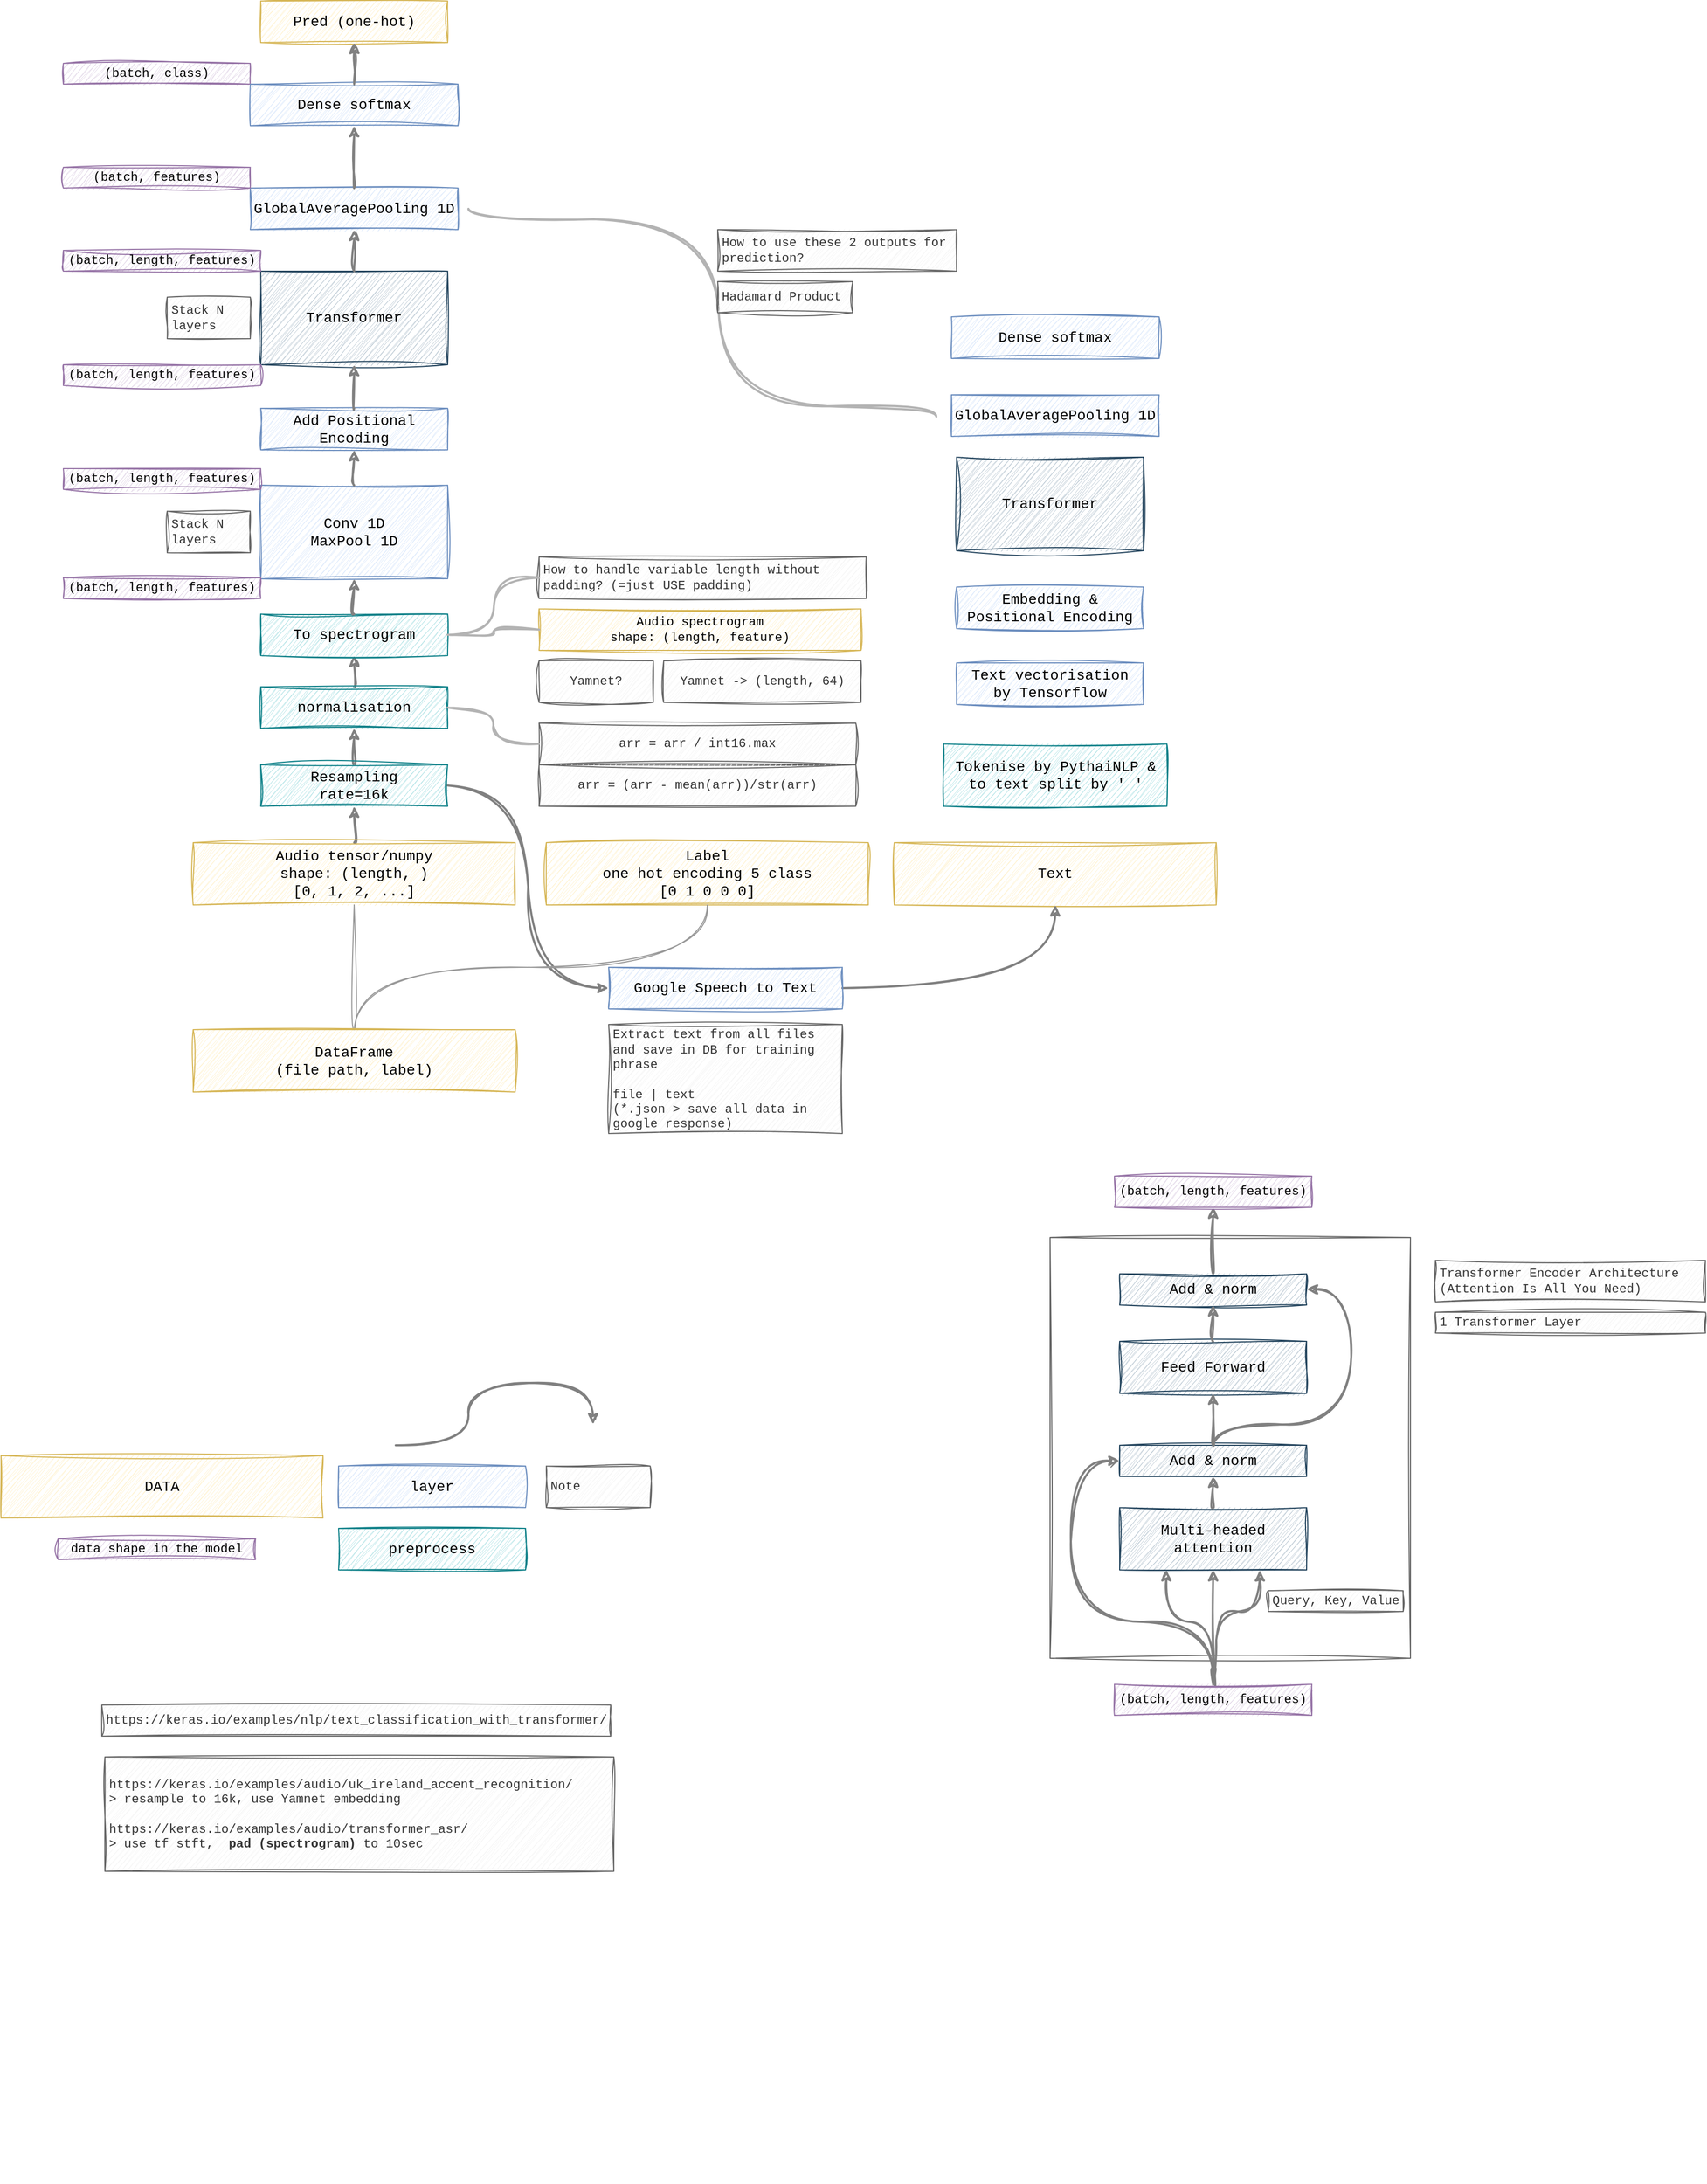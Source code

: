 <mxfile version="20.7.4" type="google"><diagram id="OLvLmC4nyfncpefe8z8T" name="Page-1"><mxGraphModel grid="1" page="1" gridSize="10" guides="1" tooltips="1" connect="1" arrows="1" fold="1" pageScale="1" pageWidth="827" pageHeight="1169" math="0" shadow="0"><root><mxCell id="0"/><mxCell id="1" parent="0"/><mxCell id="KEYLkIXYrVk_b8MNNlsH-28" value="" style="rounded=0;fontFamily=Courier New;fontSize=12;fillColor=none;strokeColor=#666666;fontColor=#333333;align=left;labelBackgroundColor=none;whiteSpace=wrap;html=1;spacingLeft=2;spacingRight=2;spacingBottom=2;spacingTop=2;sketch=1;curveFitting=1;jiggle=2;" vertex="1" parent="1"><mxGeometry x="870" y="1000" width="347" height="405" as="geometry"/></mxCell><mxCell id="zOVyWK_cf4S_LzMSivJ1-13" style="edgeStyle=orthogonalEdgeStyle;rounded=0;hachureGap=4;orthogonalLoop=1;jettySize=auto;html=1;exitX=0.5;exitY=0;exitDx=0;exitDy=0;fontFamily=Architects Daughter;fontSource=https%3A%2F%2Ffonts.googleapis.com%2Fcss%3Ffamily%3DArchitects%2BDaughter;fontSize=16;strokeWidth=2;strokeColor=#808080;spacingTop=2;spacingLeft=2;spacingBottom=2;spacingRight=2;sketch=1;curveFitting=1;jiggle=2;curved=1;entryX=0.5;entryY=1;entryDx=0;entryDy=0;" edge="1" parent="1" source="zOVyWK_cf4S_LzMSivJ1-1" target="zOVyWK_cf4S_LzMSivJ1-2"><mxGeometry relative="1" as="geometry"><mxPoint x="-30" y="600" as="targetPoint"/></mxGeometry></mxCell><mxCell id="zOVyWK_cf4S_LzMSivJ1-1" value="Audio tensor/numpy&lt;br&gt;shape: (length, )&lt;br&gt;[0, 1, 2, ...]" style="rounded=0;whiteSpace=wrap;html=1;fontFamily=Courier New;fontSize=14;fillColor=#fff2cc;strokeColor=#d6b656;spacingTop=2;spacingLeft=2;spacingBottom=2;spacingRight=2;sketch=1;curveFitting=1;jiggle=2;" vertex="1" parent="1"><mxGeometry x="45" y="620" width="310" height="60" as="geometry"/></mxCell><mxCell id="zOVyWK_cf4S_LzMSivJ1-15" style="edgeStyle=orthogonalEdgeStyle;rounded=0;hachureGap=4;orthogonalLoop=1;jettySize=auto;html=1;exitX=1;exitY=0.5;exitDx=0;exitDy=0;entryX=0;entryY=0.5;entryDx=0;entryDy=0;strokeColor=#808080;strokeWidth=2;fontFamily=Architects Daughter;fontSource=https%3A%2F%2Ffonts.googleapis.com%2Fcss%3Ffamily%3DArchitects%2BDaughter;fontSize=16;curved=1;spacingTop=2;spacingLeft=2;spacingBottom=2;spacingRight=2;sketch=1;curveFitting=1;jiggle=2;" edge="1" parent="1" source="zOVyWK_cf4S_LzMSivJ1-2" target="zOVyWK_cf4S_LzMSivJ1-12"><mxGeometry relative="1" as="geometry"/></mxCell><mxCell id="zOVyWK_cf4S_LzMSivJ1-19" style="edgeStyle=orthogonalEdgeStyle;rounded=0;hachureGap=4;orthogonalLoop=1;jettySize=auto;html=1;exitX=0.5;exitY=0;exitDx=0;exitDy=0;entryX=0.5;entryY=1;entryDx=0;entryDy=0;strokeColor=#808080;strokeWidth=2;fontFamily=Architects Daughter;fontSource=https%3A%2F%2Ffonts.googleapis.com%2Fcss%3Ffamily%3DArchitects%2BDaughter;fontSize=16;spacingTop=2;spacingLeft=2;spacingBottom=2;spacingRight=2;sketch=1;curveFitting=1;jiggle=2;curved=1;" edge="1" parent="1" source="zOVyWK_cf4S_LzMSivJ1-2" target="zOVyWK_cf4S_LzMSivJ1-3"><mxGeometry relative="1" as="geometry"/></mxCell><mxCell id="zOVyWK_cf4S_LzMSivJ1-2" value="Resampling&lt;br&gt;rate=16k" style="rounded=0;whiteSpace=wrap;html=1;fontFamily=Courier New;fontSize=14;fillColor=#b0e3e6;strokeColor=#0e8088;spacingTop=2;spacingLeft=2;spacingBottom=2;spacingRight=2;sketch=1;curveFitting=1;jiggle=2;" vertex="1" parent="1"><mxGeometry x="110" y="545" width="180" height="40" as="geometry"/></mxCell><mxCell id="zOVyWK_cf4S_LzMSivJ1-20" style="edgeStyle=orthogonalEdgeStyle;rounded=0;hachureGap=4;orthogonalLoop=1;jettySize=auto;html=1;exitX=0.5;exitY=0;exitDx=0;exitDy=0;entryX=0.5;entryY=1;entryDx=0;entryDy=0;strokeColor=#808080;strokeWidth=2;fontFamily=Architects Daughter;fontSource=https%3A%2F%2Ffonts.googleapis.com%2Fcss%3Ffamily%3DArchitects%2BDaughter;fontSize=16;spacingTop=2;spacingLeft=2;spacingBottom=2;spacingRight=2;sketch=1;curveFitting=1;jiggle=2;curved=1;" edge="1" parent="1" source="zOVyWK_cf4S_LzMSivJ1-3" target="zOVyWK_cf4S_LzMSivJ1-6"><mxGeometry relative="1" as="geometry"/></mxCell><mxCell id="zOVyWK_cf4S_LzMSivJ1-3" value="normalisation" style="rounded=0;whiteSpace=wrap;html=1;fontFamily=Courier New;fontSize=14;fillColor=#b0e3e6;strokeColor=#0e8088;spacingTop=2;spacingLeft=2;spacingBottom=2;spacingRight=2;sketch=1;curveFitting=1;jiggle=2;" vertex="1" parent="1"><mxGeometry x="110" y="470" width="180" height="40" as="geometry"/></mxCell><mxCell id="zOVyWK_cf4S_LzMSivJ1-4" value="Label&lt;br&gt;one hot encoding 5 class&lt;br&gt;[0 1 0 0 0]" style="rounded=0;whiteSpace=wrap;html=1;fontFamily=Courier New;fontSize=14;fillColor=#fff2cc;strokeColor=#d6b656;spacingTop=2;spacingLeft=2;spacingBottom=2;spacingRight=2;sketch=1;curveFitting=1;jiggle=2;" vertex="1" parent="1"><mxGeometry x="385" y="620" width="310" height="60" as="geometry"/></mxCell><mxCell id="zOVyWK_cf4S_LzMSivJ1-5" value="arr = arr / int16.max" style="rounded=0;fontFamily=Courier New;fontSize=12;fillColor=#f5f5f5;strokeColor=#666666;fontColor=#333333;align=center;labelBackgroundColor=none;whiteSpace=wrap;html=1;spacingTop=2;spacingLeft=2;spacingBottom=2;spacingRight=2;sketch=1;curveFitting=1;jiggle=2;" vertex="1" parent="1"><mxGeometry x="378" y="505" width="305" height="40" as="geometry"/></mxCell><mxCell id="zOVyWK_cf4S_LzMSivJ1-6" value="To spectrogram" style="rounded=0;whiteSpace=wrap;html=1;fontFamily=Courier New;fontSize=14;fillColor=#b0e3e6;strokeColor=#0e8088;spacingTop=2;spacingLeft=2;spacingBottom=2;spacingRight=2;sketch=1;curveFitting=1;jiggle=2;" vertex="1" parent="1"><mxGeometry x="110" y="400" width="180" height="40" as="geometry"/></mxCell><mxCell id="zOVyWK_cf4S_LzMSivJ1-7" value="Yamnet -&amp;gt; (length, 64)" style="rounded=0;fontFamily=Courier New;fontSize=12;fillColor=#f5f5f5;strokeColor=#666666;fontColor=#333333;align=center;labelBackgroundColor=none;whiteSpace=wrap;html=1;spacingTop=2;spacingLeft=2;spacingBottom=2;spacingRight=2;sketch=1;curveFitting=1;jiggle=2;" vertex="1" parent="1"><mxGeometry x="498" y="445" width="190" height="40" as="geometry"/></mxCell><mxCell id="zOVyWK_cf4S_LzMSivJ1-8" value="Audio spectrogram&lt;br style=&quot;font-size: 12px;&quot;&gt;shape: (length, feature)" style="rounded=0;whiteSpace=wrap;html=1;fontFamily=Courier New;fontSize=12;fillColor=#fff2cc;strokeColor=#d6b656;spacingTop=2;spacingLeft=2;spacingBottom=2;spacingRight=2;sketch=1;curveFitting=1;jiggle=2;" vertex="1" parent="1"><mxGeometry x="378" y="395" width="310" height="40" as="geometry"/></mxCell><mxCell id="zOVyWK_cf4S_LzMSivJ1-9" value="Yamnet?" style="rounded=0;fontFamily=Courier New;fontSize=12;fillColor=#f5f5f5;strokeColor=#666666;fontColor=#333333;align=center;labelBackgroundColor=none;whiteSpace=wrap;html=1;spacingTop=2;spacingLeft=2;spacingBottom=2;spacingRight=2;sketch=1;curveFitting=1;jiggle=2;" vertex="1" parent="1"><mxGeometry x="378" y="445" width="110" height="40" as="geometry"/></mxCell><mxCell id="zOVyWK_cf4S_LzMSivJ1-10" value="How to handle variable length without padding? (=just USE padding)" style="rounded=0;fontFamily=Courier New;fontSize=12;fillColor=#f5f5f5;strokeColor=#666666;fontColor=#333333;align=left;labelBackgroundColor=none;whiteSpace=wrap;html=1;spacingLeft=2;spacingRight=2;spacingBottom=2;spacingTop=2;sketch=1;curveFitting=1;jiggle=2;" vertex="1" parent="1"><mxGeometry x="378" y="345" width="315" height="40" as="geometry"/></mxCell><mxCell id="zOVyWK_cf4S_LzMSivJ1-11" value="Text" style="rounded=0;whiteSpace=wrap;html=1;fontFamily=Courier New;fontSize=14;fillColor=#fff2cc;strokeColor=#d6b656;spacingTop=2;spacingLeft=2;spacingBottom=2;spacingRight=2;sketch=1;curveFitting=1;jiggle=2;" vertex="1" parent="1"><mxGeometry x="720" y="620" width="310" height="60" as="geometry"/></mxCell><mxCell id="zOVyWK_cf4S_LzMSivJ1-21" style="edgeStyle=orthogonalEdgeStyle;rounded=0;hachureGap=4;orthogonalLoop=1;jettySize=auto;html=1;exitX=1;exitY=0.5;exitDx=0;exitDy=0;entryX=0.5;entryY=1;entryDx=0;entryDy=0;strokeColor=#808080;strokeWidth=2;fontFamily=Architects Daughter;fontSource=https%3A%2F%2Ffonts.googleapis.com%2Fcss%3Ffamily%3DArchitects%2BDaughter;fontSize=16;curved=1;spacingTop=2;spacingLeft=2;spacingBottom=2;spacingRight=2;sketch=1;curveFitting=1;jiggle=2;" edge="1" parent="1" source="zOVyWK_cf4S_LzMSivJ1-12" target="zOVyWK_cf4S_LzMSivJ1-11"><mxGeometry relative="1" as="geometry"/></mxCell><mxCell id="zOVyWK_cf4S_LzMSivJ1-12" value="Google Speech to Text" style="rounded=0;whiteSpace=wrap;html=1;fontFamily=Courier New;fontSize=14;fillColor=#dae8fc;strokeColor=#6c8ebf;spacingTop=2;spacingLeft=2;spacingBottom=2;spacingRight=2;sketch=1;curveFitting=1;jiggle=2;" vertex="1" parent="1"><mxGeometry x="445" y="740" width="225" height="40" as="geometry"/></mxCell><mxCell id="zOVyWK_cf4S_LzMSivJ1-22" style="edgeStyle=orthogonalEdgeStyle;rounded=0;hachureGap=4;orthogonalLoop=1;jettySize=auto;html=1;exitX=0.5;exitY=0;exitDx=0;exitDy=0;entryX=0.5;entryY=1;entryDx=0;entryDy=0;strokeColor=#999999;strokeWidth=1;fontFamily=Architects Daughter;fontSource=https%3A%2F%2Ffonts.googleapis.com%2Fcss%3Ffamily%3DArchitects%2BDaughter;fontSize=16;endArrow=none;endFill=0;spacingTop=2;spacingLeft=2;spacingBottom=2;spacingRight=2;sketch=1;curveFitting=1;jiggle=2;curved=1;" edge="1" parent="1" source="zOVyWK_cf4S_LzMSivJ1-16" target="zOVyWK_cf4S_LzMSivJ1-1"><mxGeometry relative="1" as="geometry"/></mxCell><mxCell id="zOVyWK_cf4S_LzMSivJ1-23" style="edgeStyle=orthogonalEdgeStyle;rounded=0;hachureGap=4;orthogonalLoop=1;jettySize=auto;html=1;exitX=0.5;exitY=0;exitDx=0;exitDy=0;strokeColor=#999999;strokeWidth=1;fontFamily=Architects Daughter;fontSource=https%3A%2F%2Ffonts.googleapis.com%2Fcss%3Ffamily%3DArchitects%2BDaughter;fontSize=16;endArrow=none;endFill=0;spacingTop=2;spacingLeft=2;spacingBottom=2;spacingRight=2;sketch=1;curveFitting=1;jiggle=2;curved=1;" edge="1" parent="1" source="zOVyWK_cf4S_LzMSivJ1-16" target="zOVyWK_cf4S_LzMSivJ1-4"><mxGeometry relative="1" as="geometry"/></mxCell><mxCell id="zOVyWK_cf4S_LzMSivJ1-16" value="DataFrame&lt;br&gt;(file path, label)" style="rounded=0;whiteSpace=wrap;html=1;fontFamily=Courier New;fontSize=14;fillColor=#fff2cc;strokeColor=#d6b656;spacingTop=2;spacingLeft=2;spacingBottom=2;spacingRight=2;sketch=1;curveFitting=1;jiggle=2;" vertex="1" parent="1"><mxGeometry x="45" y="800" width="310" height="60" as="geometry"/></mxCell><mxCell id="zOVyWK_cf4S_LzMSivJ1-17" value="DATA" style="rounded=0;whiteSpace=wrap;html=1;fontFamily=Courier New;fontSize=14;fillColor=#fff2cc;strokeColor=#d6b656;spacingTop=2;spacingLeft=2;spacingBottom=2;spacingRight=2;sketch=1;curveFitting=1;jiggle=2;" vertex="1" parent="1"><mxGeometry x="-140" y="1210" width="310" height="60" as="geometry"/></mxCell><mxCell id="zOVyWK_cf4S_LzMSivJ1-24" style="edgeStyle=orthogonalEdgeStyle;rounded=0;hachureGap=4;orthogonalLoop=1;jettySize=auto;html=1;entryX=0;entryY=0.5;entryDx=0;entryDy=0;strokeColor=#B3B3B3;strokeWidth=2;fontFamily=Architects Daughter;fontSource=https%3A%2F%2Ffonts.googleapis.com%2Fcss%3Ffamily%3DArchitects%2BDaughter;fontSize=16;endArrow=none;endFill=0;curved=1;spacingTop=2;spacingLeft=2;spacingBottom=2;spacingRight=2;sketch=1;curveFitting=1;jiggle=2;" edge="1" parent="1" target="zOVyWK_cf4S_LzMSivJ1-8"><mxGeometry relative="1" as="geometry"><mxPoint x="290" y="420" as="sourcePoint"/><mxPoint x="210" y="690" as="targetPoint"/></mxGeometry></mxCell><mxCell id="zOVyWK_cf4S_LzMSivJ1-25" style="edgeStyle=orthogonalEdgeStyle;rounded=0;hachureGap=4;orthogonalLoop=1;jettySize=auto;html=1;exitX=1;exitY=0.5;exitDx=0;exitDy=0;entryX=0;entryY=0.5;entryDx=0;entryDy=0;strokeColor=#B3B3B3;strokeWidth=2;fontFamily=Architects Daughter;fontSource=https%3A%2F%2Ffonts.googleapis.com%2Fcss%3Ffamily%3DArchitects%2BDaughter;fontSize=16;endArrow=none;endFill=0;curved=1;spacingTop=2;spacingLeft=2;spacingBottom=2;spacingRight=2;sketch=1;curveFitting=1;jiggle=2;" edge="1" parent="1" source="zOVyWK_cf4S_LzMSivJ1-3" target="zOVyWK_cf4S_LzMSivJ1-5"><mxGeometry relative="1" as="geometry"><mxPoint x="300" y="430" as="sourcePoint"/><mxPoint x="365" y="425" as="targetPoint"/></mxGeometry></mxCell><mxCell id="zOVyWK_cf4S_LzMSivJ1-26" value="layer" style="rounded=0;whiteSpace=wrap;html=1;fontFamily=Courier New;fontSize=14;fillColor=#dae8fc;strokeColor=#6c8ebf;spacingTop=2;spacingLeft=2;spacingBottom=2;spacingRight=2;sketch=1;curveFitting=1;jiggle=2;" vertex="1" parent="1"><mxGeometry x="185" y="1220" width="180" height="40" as="geometry"/></mxCell><mxCell id="zOVyWK_cf4S_LzMSivJ1-27" value="Note" style="rounded=0;fontFamily=Courier New;fontSize=12;fillColor=#f5f5f5;strokeColor=#666666;fontColor=#333333;align=left;labelBackgroundColor=none;whiteSpace=wrap;html=1;spacingLeft=2;spacingRight=2;spacingBottom=2;spacingTop=2;sketch=1;curveFitting=1;jiggle=2;" vertex="1" parent="1"><mxGeometry x="385" y="1220" width="100" height="40" as="geometry"/></mxCell><mxCell id="zOVyWK_cf4S_LzMSivJ1-28" value="Conv 1D&lt;br&gt;MaxPool 1D" style="rounded=0;whiteSpace=wrap;html=1;fontFamily=Courier New;fontSize=14;fillColor=#dae8fc;strokeColor=#6c8ebf;spacingTop=2;spacingLeft=2;spacingBottom=2;spacingRight=2;sketch=1;curveFitting=1;jiggle=2;" vertex="1" parent="1"><mxGeometry x="110" y="276" width="180" height="90" as="geometry"/></mxCell><mxCell id="zOVyWK_cf4S_LzMSivJ1-29" value="Add Positional Encoding" style="rounded=0;whiteSpace=wrap;html=1;fontFamily=Courier New;fontSize=14;fillColor=#dae8fc;strokeColor=#6c8ebf;spacingTop=2;spacingLeft=2;spacingBottom=2;spacingRight=2;sketch=1;curveFitting=1;jiggle=2;" vertex="1" parent="1"><mxGeometry x="110" y="202" width="180" height="40" as="geometry"/></mxCell><mxCell id="zOVyWK_cf4S_LzMSivJ1-30" value="Transformer" style="rounded=0;whiteSpace=wrap;html=1;fontFamily=Courier New;fontSize=14;fillColor=#bac8d3;strokeColor=#23445d;spacingTop=2;spacingLeft=2;spacingBottom=2;spacingRight=2;sketch=1;curveFitting=1;jiggle=2;" vertex="1" parent="1"><mxGeometry x="110" y="70" width="180" height="90" as="geometry"/></mxCell><mxCell id="zOVyWK_cf4S_LzMSivJ1-34" value="GlobalAveragePooling 1D" style="rounded=0;whiteSpace=wrap;html=1;fontFamily=Courier New;fontSize=14;fillColor=#dae8fc;strokeColor=#6c8ebf;spacingTop=2;spacingLeft=2;spacingBottom=2;spacingRight=2;sketch=1;curveFitting=1;jiggle=2;" vertex="1" parent="1"><mxGeometry x="100" y="-10" width="200" height="40" as="geometry"/></mxCell><mxCell id="zOVyWK_cf4S_LzMSivJ1-35" value="Pred (one-hot)" style="rounded=0;whiteSpace=wrap;html=1;fontFamily=Courier New;fontSize=14;fillColor=#fff2cc;strokeColor=#d6b656;spacingTop=2;spacingLeft=2;spacingBottom=2;spacingRight=2;sketch=1;curveFitting=1;jiggle=2;" vertex="1" parent="1"><mxGeometry x="110" y="-190" width="180" height="40" as="geometry"/></mxCell><mxCell id="hX23XPtP8JoHgw5FzPgW-8" style="edgeStyle=orthogonalEdgeStyle;rounded=0;hachureGap=4;orthogonalLoop=1;jettySize=auto;html=1;strokeColor=#808080;strokeWidth=2;fontFamily=Architects Daughter;fontSource=https%3A%2F%2Ffonts.googleapis.com%2Fcss%3Ffamily%3DArchitects%2BDaughter;fontSize=16;curved=1;spacingTop=2;spacingLeft=2;spacingBottom=2;spacingRight=2;sketch=1;curveFitting=1;jiggle=2;" edge="1" parent="1"><mxGeometry relative="1" as="geometry"><mxPoint x="240" y="1200" as="sourcePoint"/><mxPoint x="430" y="1180" as="targetPoint"/><Array as="points"><mxPoint x="310" y="1200"/><mxPoint x="310" y="1140"/><mxPoint x="430" y="1140"/></Array></mxGeometry></mxCell><mxCell id="hX23XPtP8JoHgw5FzPgW-9" style="edgeStyle=orthogonalEdgeStyle;rounded=0;hachureGap=4;orthogonalLoop=1;jettySize=auto;html=1;strokeColor=#808080;strokeWidth=2;fontFamily=Architects Daughter;fontSource=https%3A%2F%2Ffonts.googleapis.com%2Fcss%3Ffamily%3DArchitects%2BDaughter;fontSize=16;curved=1;spacingTop=2;spacingLeft=2;spacingBottom=2;spacingRight=2;sketch=1;curveFitting=1;jiggle=2;exitX=0.5;exitY=0;exitDx=0;exitDy=0;entryX=0.5;entryY=1;entryDx=0;entryDy=0;" edge="1" parent="1" source="zOVyWK_cf4S_LzMSivJ1-28" target="zOVyWK_cf4S_LzMSivJ1-29"><mxGeometry relative="1" as="geometry"><mxPoint x="334" y="280" as="sourcePoint"/><mxPoint x="494" y="290" as="targetPoint"/></mxGeometry></mxCell><mxCell id="hX23XPtP8JoHgw5FzPgW-10" style="edgeStyle=orthogonalEdgeStyle;rounded=0;hachureGap=4;orthogonalLoop=1;jettySize=auto;html=1;strokeColor=#808080;strokeWidth=2;fontFamily=Architects Daughter;fontSource=https%3A%2F%2Ffonts.googleapis.com%2Fcss%3Ffamily%3DArchitects%2BDaughter;fontSize=16;curved=1;spacingTop=2;spacingLeft=2;spacingBottom=2;spacingRight=2;sketch=1;curveFitting=1;jiggle=2;exitX=0.5;exitY=0;exitDx=0;exitDy=0;entryX=0.5;entryY=1;entryDx=0;entryDy=0;" edge="1" parent="1" source="zOVyWK_cf4S_LzMSivJ1-29" target="zOVyWK_cf4S_LzMSivJ1-30"><mxGeometry x="-0.429" y="-210" relative="1" as="geometry"><mxPoint x="210" y="290" as="sourcePoint"/><mxPoint x="210" y="260" as="targetPoint"/><Array as="points"><mxPoint x="200" y="210"/><mxPoint x="200" y="210"/></Array><mxPoint as="offset"/></mxGeometry></mxCell><mxCell id="hX23XPtP8JoHgw5FzPgW-11" style="edgeStyle=orthogonalEdgeStyle;rounded=0;hachureGap=4;orthogonalLoop=1;jettySize=auto;html=1;strokeColor=#808080;strokeWidth=2;fontFamily=Architects Daughter;fontSource=https%3A%2F%2Ffonts.googleapis.com%2Fcss%3Ffamily%3DArchitects%2BDaughter;fontSize=16;curved=1;spacingTop=2;spacingLeft=2;spacingBottom=2;spacingRight=2;sketch=1;curveFitting=1;jiggle=2;exitX=0.5;exitY=0;exitDx=0;exitDy=0;entryX=0.5;entryY=1;entryDx=0;entryDy=0;" edge="1" parent="1" source="zOVyWK_cf4S_LzMSivJ1-30" target="zOVyWK_cf4S_LzMSivJ1-34"><mxGeometry x="-0.429" y="-210" relative="1" as="geometry"><mxPoint x="210" y="220" as="sourcePoint"/><mxPoint x="210" y="170" as="targetPoint"/><Array as="points"><mxPoint x="200" y="60"/><mxPoint x="200" y="60"/></Array><mxPoint as="offset"/></mxGeometry></mxCell><mxCell id="hX23XPtP8JoHgw5FzPgW-12" style="edgeStyle=orthogonalEdgeStyle;rounded=0;hachureGap=4;orthogonalLoop=1;jettySize=auto;html=1;strokeColor=#808080;strokeWidth=2;fontFamily=Architects Daughter;fontSource=https%3A%2F%2Ffonts.googleapis.com%2Fcss%3Ffamily%3DArchitects%2BDaughter;fontSize=16;curved=1;spacingTop=2;spacingLeft=2;spacingBottom=2;spacingRight=2;sketch=1;curveFitting=1;jiggle=2;exitX=0.5;exitY=0;exitDx=0;exitDy=0;entryX=0.5;entryY=1;entryDx=0;entryDy=0;" edge="1" parent="1" source="zOVyWK_cf4S_LzMSivJ1-34" target="KEYLkIXYrVk_b8MNNlsH-40"><mxGeometry x="-0.429" y="-210" relative="1" as="geometry"><mxPoint x="210" y="220" as="sourcePoint"/><mxPoint x="200" y="-70" as="targetPoint"/><Array as="points"/><mxPoint as="offset"/></mxGeometry></mxCell><mxCell id="KEYLkIXYrVk_b8MNNlsH-1" value="(batch, length, features)" style="rounded=0;whiteSpace=wrap;html=1;fontFamily=Courier New;fontSize=12;fillColor=#e1d5e7;strokeColor=#9673a6;spacingTop=2;spacingLeft=2;spacingBottom=2;spacingRight=2;sketch=1;curveFitting=1;jiggle=2;" vertex="1" parent="1"><mxGeometry x="-80" y="160" width="190" height="20" as="geometry"/></mxCell><mxCell id="KEYLkIXYrVk_b8MNNlsH-3" value="(batch, length, features)" style="rounded=0;whiteSpace=wrap;html=1;fontFamily=Courier New;fontSize=12;fillColor=#e1d5e7;strokeColor=#9673a6;spacingTop=2;spacingLeft=2;spacingBottom=2;spacingRight=2;sketch=1;curveFitting=1;jiggle=2;" vertex="1" parent="1"><mxGeometry x="-80" y="50" width="190" height="20" as="geometry"/></mxCell><mxCell id="KEYLkIXYrVk_b8MNNlsH-4" value="(batch, length, features)" style="rounded=0;whiteSpace=wrap;html=1;fontFamily=Courier New;fontSize=12;fillColor=#e1d5e7;strokeColor=#9673a6;spacingTop=2;spacingLeft=2;spacingBottom=2;spacingRight=2;sketch=1;curveFitting=1;jiggle=2;" vertex="1" parent="1"><mxGeometry x="-80" y="260" width="190" height="20" as="geometry"/></mxCell><mxCell id="KEYLkIXYrVk_b8MNNlsH-5" value="(batch, class)" style="rounded=0;whiteSpace=wrap;html=1;fontFamily=Courier New;fontSize=12;fillColor=#e1d5e7;strokeColor=#9673a6;spacingTop=2;spacingLeft=2;spacingBottom=2;spacingRight=2;sketch=1;curveFitting=1;jiggle=2;" vertex="1" parent="1"><mxGeometry x="-80" y="-130" width="180" height="20" as="geometry"/></mxCell><mxCell id="KEYLkIXYrVk_b8MNNlsH-6" value="data shape in the model" style="rounded=0;whiteSpace=wrap;html=1;fontFamily=Courier New;fontSize=12;fillColor=#e1d5e7;strokeColor=#9673a6;spacingTop=2;spacingLeft=2;spacingBottom=2;spacingRight=2;sketch=1;curveFitting=1;jiggle=2;" vertex="1" parent="1"><mxGeometry x="-85" y="1290" width="190" height="20" as="geometry"/></mxCell><mxCell id="KEYLkIXYrVk_b8MNNlsH-7" value="Multi-headed attention" style="rounded=0;whiteSpace=wrap;html=1;fontFamily=Courier New;fontSize=14;fillColor=#bac8d3;strokeColor=#23445d;spacingTop=2;spacingLeft=2;spacingBottom=2;spacingRight=2;sketch=1;curveFitting=1;jiggle=2;" vertex="1" parent="1"><mxGeometry x="937" y="1260" width="180" height="60" as="geometry"/></mxCell><mxCell id="KEYLkIXYrVk_b8MNNlsH-8" value="Add &amp;amp; norm" style="rounded=0;whiteSpace=wrap;html=1;fontFamily=Courier New;fontSize=14;fillColor=#bac8d3;strokeColor=#23445d;spacingTop=2;spacingLeft=2;spacingBottom=2;spacingRight=2;sketch=1;curveFitting=1;jiggle=2;" vertex="1" parent="1"><mxGeometry x="937" y="1200" width="180" height="30" as="geometry"/></mxCell><mxCell id="KEYLkIXYrVk_b8MNNlsH-9" value="Feed Forward" style="rounded=0;whiteSpace=wrap;html=1;fontFamily=Courier New;fontSize=14;fillColor=#bac8d3;strokeColor=#23445d;spacingTop=2;spacingLeft=2;spacingBottom=2;spacingRight=2;sketch=1;curveFitting=1;jiggle=2;" vertex="1" parent="1"><mxGeometry x="937" y="1100" width="180" height="50" as="geometry"/></mxCell><mxCell id="KEYLkIXYrVk_b8MNNlsH-10" value="Add &amp;amp; norm" style="rounded=0;whiteSpace=wrap;html=1;fontFamily=Courier New;fontSize=14;fillColor=#bac8d3;strokeColor=#23445d;spacingTop=2;spacingLeft=2;spacingBottom=2;spacingRight=2;sketch=1;curveFitting=1;jiggle=2;" vertex="1" parent="1"><mxGeometry x="937" y="1035" width="180" height="30" as="geometry"/></mxCell><mxCell id="KEYLkIXYrVk_b8MNNlsH-11" style="edgeStyle=orthogonalEdgeStyle;rounded=0;hachureGap=4;orthogonalLoop=1;jettySize=auto;html=1;strokeColor=#808080;strokeWidth=2;fontFamily=Architects Daughter;fontSource=https%3A%2F%2Ffonts.googleapis.com%2Fcss%3Ffamily%3DArchitects%2BDaughter;fontSize=16;curved=1;spacingTop=2;spacingLeft=2;spacingBottom=2;spacingRight=2;sketch=1;curveFitting=1;jiggle=2;entryX=0.25;entryY=1;entryDx=0;entryDy=0;exitX=0.5;exitY=0;exitDx=0;exitDy=0;" edge="1" parent="1" source="KEYLkIXYrVk_b8MNNlsH-14" target="KEYLkIXYrVk_b8MNNlsH-7"><mxGeometry relative="1" as="geometry"><mxPoint x="1027" y="1400" as="sourcePoint"/><mxPoint x="1107" y="1415" as="targetPoint"/><Array as="points"><mxPoint x="1027" y="1370"/><mxPoint x="982" y="1370"/></Array></mxGeometry></mxCell><mxCell id="KEYLkIXYrVk_b8MNNlsH-12" style="edgeStyle=orthogonalEdgeStyle;rounded=0;hachureGap=4;orthogonalLoop=1;jettySize=auto;html=1;strokeColor=#808080;strokeWidth=2;fontFamily=Architects Daughter;fontSource=https%3A%2F%2Ffonts.googleapis.com%2Fcss%3Ffamily%3DArchitects%2BDaughter;fontSize=16;curved=1;spacingTop=2;spacingLeft=2;spacingBottom=2;spacingRight=2;sketch=1;curveFitting=1;jiggle=2;entryX=0.5;entryY=1;entryDx=0;entryDy=0;exitX=0.511;exitY=0.037;exitDx=0;exitDy=0;exitPerimeter=0;" edge="1" parent="1" source="KEYLkIXYrVk_b8MNNlsH-14" target="KEYLkIXYrVk_b8MNNlsH-7"><mxGeometry relative="1" as="geometry"><mxPoint x="1030" y="1420" as="sourcePoint"/><mxPoint x="992" y="1330" as="targetPoint"/><Array as="points"><mxPoint x="1027" y="1431"/></Array></mxGeometry></mxCell><mxCell id="KEYLkIXYrVk_b8MNNlsH-13" style="edgeStyle=orthogonalEdgeStyle;rounded=0;hachureGap=4;orthogonalLoop=1;jettySize=auto;html=1;strokeColor=#808080;strokeWidth=2;fontFamily=Architects Daughter;fontSource=https%3A%2F%2Ffonts.googleapis.com%2Fcss%3Ffamily%3DArchitects%2BDaughter;fontSize=16;curved=1;spacingTop=2;spacingLeft=2;spacingBottom=2;spacingRight=2;sketch=1;curveFitting=1;jiggle=2;entryX=0.75;entryY=1;entryDx=0;entryDy=0;exitX=0.5;exitY=0;exitDx=0;exitDy=0;" edge="1" parent="1" source="KEYLkIXYrVk_b8MNNlsH-14" target="KEYLkIXYrVk_b8MNNlsH-7"><mxGeometry relative="1" as="geometry"><mxPoint x="1027" y="1420" as="sourcePoint"/><mxPoint x="1037" y="1330" as="targetPoint"/><Array as="points"><mxPoint x="1030" y="1415"/><mxPoint x="1030" y="1360"/><mxPoint x="1072" y="1360"/></Array></mxGeometry></mxCell><mxCell id="KEYLkIXYrVk_b8MNNlsH-14" value="(batch, length, features)" style="rounded=0;whiteSpace=wrap;html=1;fontFamily=Courier New;fontSize=12;fillColor=#e1d5e7;strokeColor=#9673a6;spacingTop=2;spacingLeft=2;spacingBottom=2;spacingRight=2;sketch=1;curveFitting=1;jiggle=2;" vertex="1" parent="1"><mxGeometry x="932" y="1430" width="190" height="30" as="geometry"/></mxCell><mxCell id="KEYLkIXYrVk_b8MNNlsH-16" value="Query, Key, Value" style="rounded=0;fontFamily=Courier New;fontSize=12;align=left;labelBackgroundColor=none;whiteSpace=wrap;html=1;spacingLeft=2;spacingRight=2;spacingBottom=2;spacingTop=2;sketch=1;curveFitting=1;jiggle=2;fillColor=#f5f5f5;fontColor=#333333;strokeColor=#666666;" vertex="1" parent="1"><mxGeometry x="1080" y="1340" width="130" height="20" as="geometry"/></mxCell><mxCell id="KEYLkIXYrVk_b8MNNlsH-17" style="edgeStyle=orthogonalEdgeStyle;rounded=0;hachureGap=4;orthogonalLoop=1;jettySize=auto;html=1;strokeColor=#808080;strokeWidth=2;fontFamily=Architects Daughter;fontSource=https%3A%2F%2Ffonts.googleapis.com%2Fcss%3Ffamily%3DArchitects%2BDaughter;fontSize=16;curved=1;spacingTop=2;spacingLeft=2;spacingBottom=2;spacingRight=2;sketch=1;curveFitting=1;jiggle=2;entryX=0.5;entryY=1;entryDx=0;entryDy=0;" edge="1" parent="1" target="KEYLkIXYrVk_b8MNNlsH-8"><mxGeometry relative="1" as="geometry"><mxPoint x="1027" y="1260" as="sourcePoint"/><mxPoint x="1037" y="1330" as="targetPoint"/></mxGeometry></mxCell><mxCell id="KEYLkIXYrVk_b8MNNlsH-18" style="edgeStyle=orthogonalEdgeStyle;rounded=0;hachureGap=4;orthogonalLoop=1;jettySize=auto;html=1;strokeColor=#808080;strokeWidth=2;fontFamily=Architects Daughter;fontSource=https%3A%2F%2Ffonts.googleapis.com%2Fcss%3Ffamily%3DArchitects%2BDaughter;fontSize=16;curved=1;spacingTop=2;spacingLeft=2;spacingBottom=2;spacingRight=2;sketch=1;curveFitting=1;jiggle=2;entryX=0;entryY=0.5;entryDx=0;entryDy=0;exitX=0.5;exitY=0;exitDx=0;exitDy=0;" edge="1" parent="1" source="KEYLkIXYrVk_b8MNNlsH-14" target="KEYLkIXYrVk_b8MNNlsH-8"><mxGeometry relative="1" as="geometry"><mxPoint x="1027" y="1390" as="sourcePoint"/><mxPoint x="1037" y="1330" as="targetPoint"/><Array as="points"><mxPoint x="1027" y="1370"/><mxPoint x="890" y="1370"/><mxPoint x="890" y="1215"/></Array></mxGeometry></mxCell><mxCell id="KEYLkIXYrVk_b8MNNlsH-23" style="edgeStyle=orthogonalEdgeStyle;rounded=0;hachureGap=4;orthogonalLoop=1;jettySize=auto;html=1;strokeColor=#808080;strokeWidth=2;fontFamily=Architects Daughter;fontSource=https%3A%2F%2Ffonts.googleapis.com%2Fcss%3Ffamily%3DArchitects%2BDaughter;fontSize=16;curved=1;spacingTop=2;spacingLeft=2;spacingBottom=2;spacingRight=2;sketch=1;curveFitting=1;jiggle=2;entryX=0.5;entryY=1;entryDx=0;entryDy=0;exitX=0.5;exitY=0;exitDx=0;exitDy=0;" edge="1" parent="1" source="KEYLkIXYrVk_b8MNNlsH-8" target="KEYLkIXYrVk_b8MNNlsH-9"><mxGeometry relative="1" as="geometry"><mxPoint x="1027" y="1190" as="sourcePoint"/><mxPoint x="1037" y="1240" as="targetPoint"/></mxGeometry></mxCell><mxCell id="KEYLkIXYrVk_b8MNNlsH-25" style="edgeStyle=orthogonalEdgeStyle;rounded=0;hachureGap=4;orthogonalLoop=1;jettySize=auto;html=1;strokeColor=#808080;strokeWidth=2;fontFamily=Architects Daughter;fontSource=https%3A%2F%2Ffonts.googleapis.com%2Fcss%3Ffamily%3DArchitects%2BDaughter;fontSize=16;curved=1;spacingTop=2;spacingLeft=2;spacingBottom=2;spacingRight=2;sketch=1;curveFitting=1;jiggle=2;entryX=1;entryY=0.5;entryDx=0;entryDy=0;exitX=0.5;exitY=0;exitDx=0;exitDy=0;" edge="1" parent="1" source="KEYLkIXYrVk_b8MNNlsH-8" target="KEYLkIXYrVk_b8MNNlsH-10"><mxGeometry relative="1" as="geometry"><mxPoint x="1030" y="1190" as="sourcePoint"/><mxPoint x="1037" y="1160" as="targetPoint"/><Array as="points"><mxPoint x="1027" y="1180"/><mxPoint x="1160" y="1180"/><mxPoint x="1160" y="1050"/></Array></mxGeometry></mxCell><mxCell id="KEYLkIXYrVk_b8MNNlsH-26" style="edgeStyle=orthogonalEdgeStyle;rounded=0;hachureGap=4;orthogonalLoop=1;jettySize=auto;html=1;strokeColor=#808080;strokeWidth=2;fontFamily=Architects Daughter;fontSource=https%3A%2F%2Ffonts.googleapis.com%2Fcss%3Ffamily%3DArchitects%2BDaughter;fontSize=16;curved=1;spacingTop=2;spacingLeft=2;spacingBottom=2;spacingRight=2;sketch=1;curveFitting=1;jiggle=2;exitX=0.5;exitY=0;exitDx=0;exitDy=0;entryX=0.5;entryY=1;entryDx=0;entryDy=0;" edge="1" parent="1" source="KEYLkIXYrVk_b8MNNlsH-10" target="KEYLkIXYrVk_b8MNNlsH-27"><mxGeometry relative="1" as="geometry"><mxPoint x="1037" y="1210" as="sourcePoint"/><mxPoint x="1027" y="1000" as="targetPoint"/><Array as="points"/></mxGeometry></mxCell><mxCell id="KEYLkIXYrVk_b8MNNlsH-27" value="(batch, length, features)" style="rounded=0;whiteSpace=wrap;html=1;fontFamily=Courier New;fontSize=12;fillColor=#e1d5e7;strokeColor=#9673a6;spacingTop=2;spacingLeft=2;spacingBottom=2;spacingRight=2;sketch=1;curveFitting=1;jiggle=2;" vertex="1" parent="1"><mxGeometry x="932" y="941" width="190" height="30" as="geometry"/></mxCell><mxCell id="KEYLkIXYrVk_b8MNNlsH-29" value="Transformer Encoder Architecture&lt;br&gt;(Attention Is All You Need)" style="rounded=0;fontFamily=Courier New;fontSize=12;fillColor=#f5f5f5;strokeColor=#666666;fontColor=#333333;align=left;labelBackgroundColor=none;whiteSpace=wrap;html=1;spacingLeft=2;spacingRight=2;spacingBottom=2;spacingTop=2;sketch=1;curveFitting=1;jiggle=2;" vertex="1" parent="1"><mxGeometry x="1241" y="1022" width="260" height="40" as="geometry"/></mxCell><mxCell id="KEYLkIXYrVk_b8MNNlsH-30" value="Stack N layers" style="rounded=0;fontFamily=Courier New;fontSize=12;fillColor=#f5f5f5;strokeColor=#666666;fontColor=#333333;align=left;labelBackgroundColor=none;whiteSpace=wrap;html=1;spacingLeft=2;spacingRight=2;spacingBottom=2;spacingTop=2;sketch=1;curveFitting=1;jiggle=2;" vertex="1" parent="1"><mxGeometry x="20" y="301" width="80" height="40" as="geometry"/></mxCell><mxCell id="KEYLkIXYrVk_b8MNNlsH-33" value="Stack N layers" style="rounded=0;fontFamily=Courier New;fontSize=12;fillColor=#f5f5f5;strokeColor=#666666;fontColor=#333333;align=left;labelBackgroundColor=none;whiteSpace=wrap;html=1;spacingLeft=2;spacingRight=2;spacingBottom=2;spacingTop=2;sketch=1;curveFitting=1;jiggle=2;" vertex="1" parent="1"><mxGeometry x="20" y="95" width="80" height="40" as="geometry"/></mxCell><mxCell id="KEYLkIXYrVk_b8MNNlsH-34" value="(batch, length, features)" style="rounded=0;whiteSpace=wrap;html=1;fontFamily=Courier New;fontSize=12;fillColor=#e1d5e7;strokeColor=#9673a6;spacingTop=2;spacingLeft=2;spacingBottom=2;spacingRight=2;sketch=1;curveFitting=1;jiggle=2;" vertex="1" parent="1"><mxGeometry x="-80" y="365" width="190" height="20" as="geometry"/></mxCell><mxCell id="KEYLkIXYrVk_b8MNNlsH-35" value="Tokenise by PythaiNLP &amp;amp; to text split by ' '" style="rounded=0;whiteSpace=wrap;html=1;fontFamily=Courier New;fontSize=14;fillColor=#b0e3e6;strokeColor=#0e8088;spacingTop=2;spacingLeft=2;spacingBottom=2;spacingRight=2;sketch=1;curveFitting=1;jiggle=2;" vertex="1" parent="1"><mxGeometry x="767.5" y="525" width="215" height="60" as="geometry"/></mxCell><mxCell id="KEYLkIXYrVk_b8MNNlsH-36" value="Text vectorisation by Tensorflow" style="rounded=0;whiteSpace=wrap;html=1;fontFamily=Courier New;fontSize=14;fillColor=#dae8fc;strokeColor=#6c8ebf;spacingTop=2;spacingLeft=2;spacingBottom=2;spacingRight=2;sketch=1;curveFitting=1;jiggle=2;" vertex="1" parent="1"><mxGeometry x="780" y="447" width="180" height="40" as="geometry"/></mxCell><mxCell id="KEYLkIXYrVk_b8MNNlsH-37" value="Embedding &amp;amp; Positional Encoding" style="rounded=0;whiteSpace=wrap;html=1;fontFamily=Courier New;fontSize=14;fillColor=#dae8fc;strokeColor=#6c8ebf;spacingTop=2;spacingLeft=2;spacingBottom=2;spacingRight=2;sketch=1;curveFitting=1;jiggle=2;" vertex="1" parent="1"><mxGeometry x="780" y="374" width="180" height="40" as="geometry"/></mxCell><mxCell id="KEYLkIXYrVk_b8MNNlsH-38" value="Transformer" style="rounded=0;whiteSpace=wrap;html=1;fontFamily=Courier New;fontSize=14;fillColor=#bac8d3;strokeColor=#23445d;spacingTop=2;spacingLeft=2;spacingBottom=2;spacingRight=2;sketch=1;curveFitting=1;jiggle=2;" vertex="1" parent="1"><mxGeometry x="780" y="249" width="180" height="90" as="geometry"/></mxCell><mxCell id="KEYLkIXYrVk_b8MNNlsH-39" value="GlobalAveragePooling 1D" style="rounded=0;whiteSpace=wrap;html=1;fontFamily=Courier New;fontSize=14;fillColor=#dae8fc;strokeColor=#6c8ebf;spacingTop=2;spacingLeft=2;spacingBottom=2;spacingRight=2;sketch=1;curveFitting=1;jiggle=2;" vertex="1" parent="1"><mxGeometry x="775" y="189" width="200" height="40" as="geometry"/></mxCell><mxCell id="KEYLkIXYrVk_b8MNNlsH-40" value="Dense softmax" style="rounded=0;whiteSpace=wrap;html=1;fontFamily=Courier New;fontSize=14;fillColor=#dae8fc;strokeColor=#6c8ebf;spacingTop=2;spacingLeft=2;spacingBottom=2;spacingRight=2;sketch=1;curveFitting=1;jiggle=2;" vertex="1" parent="1"><mxGeometry x="100" y="-110" width="200" height="40" as="geometry"/></mxCell><mxCell id="KEYLkIXYrVk_b8MNNlsH-42" style="edgeStyle=orthogonalEdgeStyle;rounded=0;hachureGap=4;orthogonalLoop=1;jettySize=auto;html=1;strokeColor=#808080;strokeWidth=2;fontFamily=Architects Daughter;fontSource=https%3A%2F%2Ffonts.googleapis.com%2Fcss%3Ffamily%3DArchitects%2BDaughter;fontSize=16;curved=1;spacingTop=2;spacingLeft=2;spacingBottom=2;spacingRight=2;sketch=1;curveFitting=1;jiggle=2;" edge="1" parent="1" target="zOVyWK_cf4S_LzMSivJ1-35"><mxGeometry x="-0.429" y="-210" relative="1" as="geometry"><mxPoint x="200" y="-110" as="sourcePoint"/><mxPoint x="210" y="-60" as="targetPoint"/><Array as="points"/><mxPoint as="offset"/></mxGeometry></mxCell><mxCell id="KEYLkIXYrVk_b8MNNlsH-43" value="Dense softmax" style="rounded=0;whiteSpace=wrap;html=1;fontFamily=Courier New;fontSize=14;fillColor=#dae8fc;strokeColor=#6c8ebf;spacingTop=2;spacingLeft=2;spacingBottom=2;spacingRight=2;sketch=1;curveFitting=1;jiggle=2;" vertex="1" parent="1"><mxGeometry x="775" y="114" width="200" height="40" as="geometry"/></mxCell><mxCell id="KEYLkIXYrVk_b8MNNlsH-44" style="edgeStyle=orthogonalEdgeStyle;rounded=0;hachureGap=4;orthogonalLoop=1;jettySize=auto;html=1;entryX=0;entryY=0.5;entryDx=0;entryDy=0;strokeColor=#B3B3B3;strokeWidth=2;fontFamily=Architects Daughter;fontSource=https%3A%2F%2Ffonts.googleapis.com%2Fcss%3Ffamily%3DArchitects%2BDaughter;fontSize=16;endArrow=none;endFill=0;curved=1;spacingTop=2;spacingLeft=2;spacingBottom=2;spacingRight=2;sketch=1;curveFitting=1;jiggle=2;" edge="1" parent="1" target="zOVyWK_cf4S_LzMSivJ1-10"><mxGeometry relative="1" as="geometry"><mxPoint x="290" y="420" as="sourcePoint"/><mxPoint x="348" y="395" as="targetPoint"/></mxGeometry></mxCell><mxCell id="KEYLkIXYrVk_b8MNNlsH-45" value="1 Transformer Layer" style="rounded=0;fontFamily=Courier New;fontSize=12;fillColor=#f5f5f5;strokeColor=#666666;fontColor=#333333;align=left;labelBackgroundColor=none;whiteSpace=wrap;html=1;spacingLeft=2;spacingRight=2;spacingBottom=2;spacingTop=2;sketch=1;curveFitting=1;jiggle=2;" vertex="1" parent="1"><mxGeometry x="1241" y="1072" width="260" height="20" as="geometry"/></mxCell><mxCell id="KEYLkIXYrVk_b8MNNlsH-46" style="edgeStyle=orthogonalEdgeStyle;rounded=0;hachureGap=4;orthogonalLoop=1;jettySize=auto;html=1;strokeColor=#B3B3B3;strokeWidth=2;fontFamily=Architects Daughter;fontSource=https%3A%2F%2Ffonts.googleapis.com%2Fcss%3Ffamily%3DArchitects%2BDaughter;fontSize=16;endArrow=none;endFill=0;curved=1;spacingTop=2;spacingLeft=2;spacingBottom=2;spacingRight=2;sketch=1;curveFitting=1;jiggle=2;" edge="1" parent="1"><mxGeometry relative="1" as="geometry"><mxPoint x="310" y="10" as="sourcePoint"/><mxPoint x="760.5" y="210" as="targetPoint"/><Array as="points"><mxPoint x="310" y="20"/><mxPoint x="551" y="20"/><mxPoint x="551" y="200"/><mxPoint x="761" y="200"/></Array></mxGeometry></mxCell><mxCell id="KEYLkIXYrVk_b8MNNlsH-47" value="How to use these 2 outputs for prediction?" style="rounded=0;fontFamily=Courier New;fontSize=12;fillColor=#f5f5f5;strokeColor=#666666;fontColor=#333333;align=left;labelBackgroundColor=none;whiteSpace=wrap;html=1;spacingLeft=2;spacingRight=2;spacingBottom=2;spacingTop=2;sketch=1;curveFitting=1;jiggle=2;" vertex="1" parent="1"><mxGeometry x="550" y="30" width="230" height="40" as="geometry"/></mxCell><mxCell id="KEYLkIXYrVk_b8MNNlsH-48" value="preprocess" style="rounded=0;whiteSpace=wrap;html=1;fontFamily=Courier New;fontSize=14;fillColor=#b0e3e6;strokeColor=#0e8088;spacingTop=2;spacingLeft=2;spacingBottom=2;spacingRight=2;sketch=1;curveFitting=1;jiggle=2;" vertex="1" parent="1"><mxGeometry x="185" y="1280" width="180" height="40" as="geometry"/></mxCell><mxCell id="KEYLkIXYrVk_b8MNNlsH-49" value="(batch, features)" style="rounded=0;whiteSpace=wrap;html=1;fontFamily=Courier New;fontSize=12;fillColor=#e1d5e7;strokeColor=#9673a6;spacingTop=2;spacingLeft=2;spacingBottom=2;spacingRight=2;sketch=1;curveFitting=1;jiggle=2;" vertex="1" parent="1"><mxGeometry x="-80" y="-30" width="180" height="20" as="geometry"/></mxCell><mxCell id="UBXbm2jW_mKTeV_KAWQw-2" value="https://keras.io/examples/nlp/text_classification_with_transformer/" style="rounded=0;fontFamily=Courier New;fontSize=12;fillColor=#f5f5f5;strokeColor=#666666;fontColor=#333333;align=left;labelBackgroundColor=none;whiteSpace=wrap;html=1;spacingLeft=2;spacingRight=2;spacingBottom=2;spacingTop=2;sketch=1;curveFitting=1;jiggle=2;" vertex="1" parent="1"><mxGeometry x="-43" y="1450" width="490" height="30" as="geometry"/></mxCell><UserObject label="https://keras.io/examples/audio/uk_ireland_accent_recognition/&lt;br&gt;&amp;gt; resample to 16k, use Yamnet embedding&lt;br&gt;&lt;br&gt;https://keras.io/examples/audio/transformer_asr/&lt;br&gt;&amp;gt; use tf stft,&amp;nbsp;&amp;nbsp;&lt;b&gt;pad (spectrogram)&lt;/b&gt; to 10sec&lt;br&gt;" link="https://keras.io/examples/audio/uk_ireland_accent_recognition/" id="4VpK0kYhpLgj4w3zCmNf-3"><mxCell style="text;whiteSpace=wrap;html=1;fontSize=12;fontFamily=Courier New;fillColor=#f5f5f5;fontColor=#333333;strokeColor=#666666;verticalAlign=middle;rounded=0;labelBackgroundColor=none;spacingLeft=2;spacingRight=2;spacingBottom=2;spacingTop=2;sketch=1;curveFitting=1;jiggle=2;" vertex="1" parent="1"><mxGeometry x="-40" y="1500" width="490" height="110" as="geometry"/></mxCell></UserObject><mxCell id="8WpvIGTepkEwolHCQ6dH-2" value="Extract text from all files and save in DB for training phrase&lt;br&gt;&lt;br&gt;file | text &lt;br&gt;(*.json &amp;gt; save all data in google response)" style="rounded=0;fontFamily=Courier New;fontSize=12;fillColor=#f5f5f5;strokeColor=#666666;fontColor=#333333;align=left;labelBackgroundColor=none;whiteSpace=wrap;html=1;spacingLeft=2;spacingRight=2;spacingBottom=2;spacingTop=2;sketch=1;curveFitting=1;jiggle=2;" vertex="1" parent="1"><mxGeometry x="445" y="795" width="225" height="105" as="geometry"/></mxCell><mxCell id="S7pTIVkqlwzaJMMuCGX8-1" style="edgeStyle=orthogonalEdgeStyle;rounded=0;hachureGap=4;orthogonalLoop=1;jettySize=auto;html=1;strokeColor=#808080;strokeWidth=2;fontFamily=Architects Daughter;fontSource=https%3A%2F%2Ffonts.googleapis.com%2Fcss%3Ffamily%3DArchitects%2BDaughter;fontSize=16;curved=1;spacingTop=2;spacingLeft=2;spacingBottom=2;spacingRight=2;sketch=1;curveFitting=1;jiggle=2;entryX=0.5;entryY=1;entryDx=0;entryDy=0;exitX=0.5;exitY=0;exitDx=0;exitDy=0;" edge="1" parent="1" source="KEYLkIXYrVk_b8MNNlsH-9" target="KEYLkIXYrVk_b8MNNlsH-10"><mxGeometry relative="1" as="geometry"><mxPoint x="1020" y="1122" as="sourcePoint"/><mxPoint x="1020" y="1072" as="targetPoint"/></mxGeometry></mxCell><mxCell id="uEecF6MWEc07OB8Z5qoN-1" value="arr = (arr - mean(arr))/str(arr)" style="rounded=0;fontFamily=Courier New;fontSize=12;fillColor=#f5f5f5;strokeColor=#666666;fontColor=#333333;align=center;labelBackgroundColor=none;whiteSpace=wrap;html=1;spacingTop=2;spacingLeft=2;spacingBottom=2;spacingRight=2;sketch=1;curveFitting=1;jiggle=2;" vertex="1" parent="1"><mxGeometry x="378" y="545" width="305" height="40" as="geometry"/></mxCell><mxCell id="Is1wVbaOYXL44xb7XenU-1" value="Hadamard Product" style="rounded=0;fontFamily=Courier New;fontSize=12;fillColor=#f5f5f5;strokeColor=#666666;fontColor=#333333;align=left;labelBackgroundColor=none;whiteSpace=wrap;html=1;spacingLeft=2;spacingRight=2;spacingBottom=2;spacingTop=2;sketch=1;curveFitting=1;jiggle=2;" vertex="1" parent="1"><mxGeometry x="550" y="80" width="130" height="30" as="geometry"/></mxCell><mxCell id="Is1wVbaOYXL44xb7XenU-2" value="&lt;div title=&quot;Page 1&quot; class=&quot;page&quot;&gt;&lt;br&gt;&#9;&#9;&lt;/div&gt;" style="text;whiteSpace=wrap;html=1;fontSize=16;" vertex="1" parent="1"><mxGeometry x="-10" y="1630" width="500" height="280" as="geometry"/></mxCell><mxCell id="1zWLa74vWEjHKrfjfCvQ-2" style="edgeStyle=orthogonalEdgeStyle;rounded=0;hachureGap=4;orthogonalLoop=1;jettySize=auto;html=1;strokeColor=#808080;strokeWidth=2;fontFamily=Architects Daughter;fontSource=https%3A%2F%2Ffonts.googleapis.com%2Fcss%3Ffamily%3DArchitects%2BDaughter;fontSize=16;spacingTop=2;spacingLeft=2;spacingBottom=2;spacingRight=2;sketch=1;curveFitting=1;jiggle=2;curved=1;" edge="1" parent="1" target="zOVyWK_cf4S_LzMSivJ1-28"><mxGeometry relative="1" as="geometry"><mxPoint x="200" y="400" as="sourcePoint"/><mxPoint x="199.9" y="374" as="targetPoint"/><Array as="points"><mxPoint x="200" y="400"/><mxPoint x="200" y="400"/></Array></mxGeometry></mxCell></root></mxGraphModel></diagram></mxfile>